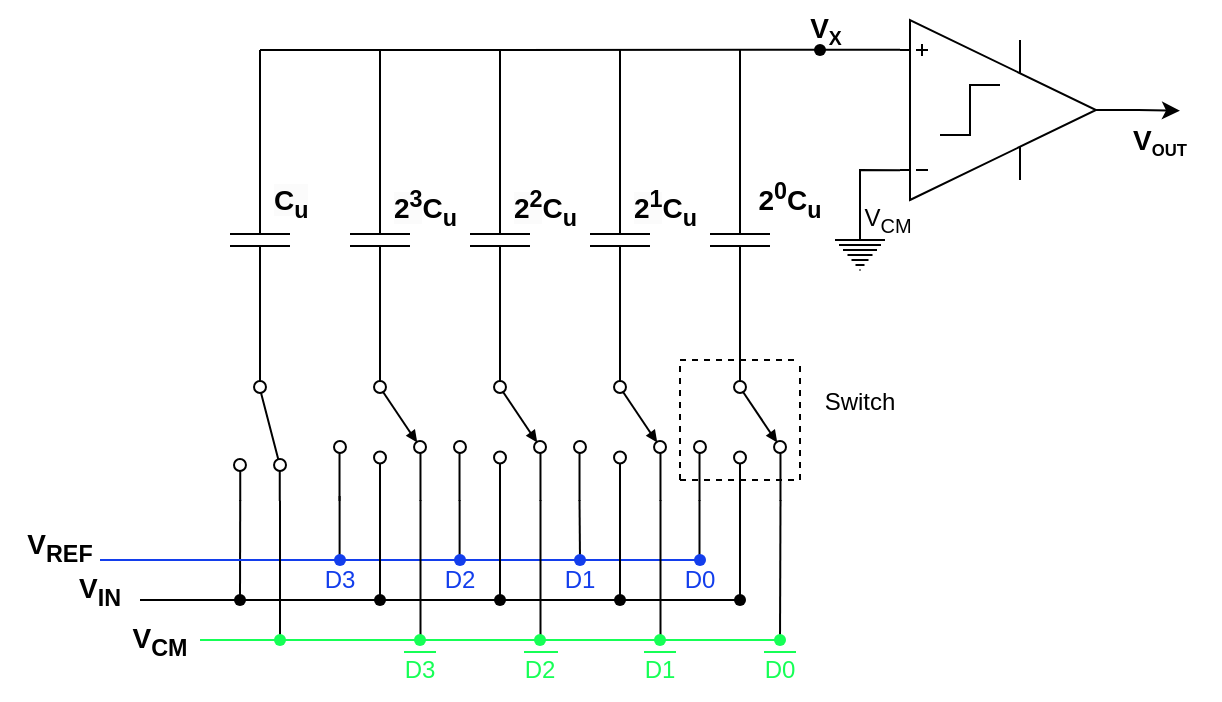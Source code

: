 <mxfile version="27.0.9">
  <diagram name="Page-1" id="mTC1QsROqi6mSTFqs6Pk">
    <mxGraphModel dx="719" dy="433" grid="1" gridSize="10" guides="1" tooltips="1" connect="1" arrows="1" fold="1" page="1" pageScale="1" pageWidth="1100" pageHeight="850" math="0" shadow="0">
      <root>
        <mxCell id="0" />
        <mxCell id="1" parent="0" />
        <mxCell id="d6QfkCUl4JZYpPH65CE_-106" style="edgeStyle=orthogonalEdgeStyle;rounded=0;orthogonalLoop=1;jettySize=auto;html=1;exitX=1;exitY=0.5;exitDx=0;exitDy=0;exitPerimeter=0;" edge="1" parent="1" source="d6QfkCUl4JZYpPH65CE_-1">
          <mxGeometry relative="1" as="geometry">
            <mxPoint x="940" y="245.333" as="targetPoint" />
          </mxGeometry>
        </mxCell>
        <mxCell id="d6QfkCUl4JZYpPH65CE_-1" value="" style="verticalLabelPosition=bottom;shadow=0;dashed=0;align=center;html=1;verticalAlign=top;shape=mxgraph.electrical.abstract.operational_amp_1;flipH=0;flipV=1;" vertex="1" parent="1">
          <mxGeometry x="800" y="200" width="98" height="90" as="geometry" />
        </mxCell>
        <mxCell id="d6QfkCUl4JZYpPH65CE_-3" value="" style="pointerEvents=1;verticalLabelPosition=bottom;shadow=0;dashed=0;align=center;html=1;verticalAlign=top;shape=mxgraph.electrical.capacitors.capacitor_1;rotation=90;" vertex="1" parent="1">
          <mxGeometry x="450" y="295" width="60" height="30" as="geometry" />
        </mxCell>
        <mxCell id="d6QfkCUl4JZYpPH65CE_-4" value="" style="pointerEvents=1;verticalLabelPosition=bottom;shadow=0;dashed=0;align=center;html=1;verticalAlign=top;shape=mxgraph.electrical.capacitors.capacitor_1;rotation=90;" vertex="1" parent="1">
          <mxGeometry x="510" y="295" width="60" height="30" as="geometry" />
        </mxCell>
        <mxCell id="d6QfkCUl4JZYpPH65CE_-5" value="" style="pointerEvents=1;verticalLabelPosition=bottom;shadow=0;dashed=0;align=center;html=1;verticalAlign=top;shape=mxgraph.electrical.capacitors.capacitor_1;rotation=90;" vertex="1" parent="1">
          <mxGeometry x="570" y="295" width="60" height="30" as="geometry" />
        </mxCell>
        <mxCell id="d6QfkCUl4JZYpPH65CE_-6" value="" style="pointerEvents=1;verticalLabelPosition=bottom;shadow=0;dashed=0;align=center;html=1;verticalAlign=top;shape=mxgraph.electrical.capacitors.capacitor_1;rotation=90;" vertex="1" parent="1">
          <mxGeometry x="630" y="295" width="60" height="30" as="geometry" />
        </mxCell>
        <mxCell id="d6QfkCUl4JZYpPH65CE_-7" value="" style="pointerEvents=1;verticalLabelPosition=bottom;shadow=0;dashed=0;align=center;html=1;verticalAlign=top;shape=mxgraph.electrical.capacitors.capacitor_1;rotation=90;" vertex="1" parent="1">
          <mxGeometry x="690" y="295" width="60" height="30" as="geometry" />
        </mxCell>
        <mxCell id="d6QfkCUl4JZYpPH65CE_-8" value="" style="endArrow=none;html=1;rounded=0;entryX=0;entryY=0.835;entryDx=0;entryDy=0;entryPerimeter=0;" edge="1" parent="1" target="d6QfkCUl4JZYpPH65CE_-1">
          <mxGeometry width="50" height="50" relative="1" as="geometry">
            <mxPoint x="480" y="215" as="sourcePoint" />
            <mxPoint x="390" y="310" as="targetPoint" />
          </mxGeometry>
        </mxCell>
        <mxCell id="d6QfkCUl4JZYpPH65CE_-10" value="" style="endArrow=none;html=1;rounded=0;exitX=0;exitY=0.5;exitDx=0;exitDy=0;exitPerimeter=0;" edge="1" parent="1">
          <mxGeometry width="50" height="50" relative="1" as="geometry">
            <mxPoint x="480" y="281" as="sourcePoint" />
            <mxPoint x="480" y="215" as="targetPoint" />
          </mxGeometry>
        </mxCell>
        <mxCell id="d6QfkCUl4JZYpPH65CE_-11" value="" style="endArrow=none;html=1;rounded=0;exitX=0;exitY=0.5;exitDx=0;exitDy=0;exitPerimeter=0;" edge="1" parent="1">
          <mxGeometry width="50" height="50" relative="1" as="geometry">
            <mxPoint x="540" y="280" as="sourcePoint" />
            <mxPoint x="540" y="215" as="targetPoint" />
          </mxGeometry>
        </mxCell>
        <mxCell id="d6QfkCUl4JZYpPH65CE_-12" value="" style="endArrow=none;html=1;rounded=0;exitX=0;exitY=0.5;exitDx=0;exitDy=0;exitPerimeter=0;" edge="1" parent="1">
          <mxGeometry width="50" height="50" relative="1" as="geometry">
            <mxPoint x="600" y="291" as="sourcePoint" />
            <mxPoint x="600" y="215" as="targetPoint" />
          </mxGeometry>
        </mxCell>
        <mxCell id="d6QfkCUl4JZYpPH65CE_-13" value="" style="endArrow=none;html=1;rounded=0;exitX=0;exitY=0.5;exitDx=0;exitDy=0;exitPerimeter=0;" edge="1" parent="1">
          <mxGeometry width="50" height="50" relative="1" as="geometry">
            <mxPoint x="660" y="286" as="sourcePoint" />
            <mxPoint x="660" y="215" as="targetPoint" />
          </mxGeometry>
        </mxCell>
        <mxCell id="d6QfkCUl4JZYpPH65CE_-14" value="" style="endArrow=none;html=1;rounded=0;exitX=0;exitY=0.5;exitDx=0;exitDy=0;exitPerimeter=0;" edge="1" parent="1">
          <mxGeometry width="50" height="50" relative="1" as="geometry">
            <mxPoint x="720" y="285" as="sourcePoint" />
            <mxPoint x="720" y="215" as="targetPoint" />
          </mxGeometry>
        </mxCell>
        <mxCell id="d6QfkCUl4JZYpPH65CE_-15" value="" style="pointerEvents=1;verticalLabelPosition=bottom;shadow=0;dashed=0;align=center;html=1;verticalAlign=top;shape=mxgraph.electrical.waveforms.step_1;" vertex="1" parent="1">
          <mxGeometry x="820" y="232.5" width="30" height="25" as="geometry" />
        </mxCell>
        <mxCell id="d6QfkCUl4JZYpPH65CE_-16" value="&lt;font style=&quot;font-size: 14px;&quot;&gt;&lt;b&gt;2&lt;sup style=&quot;&quot;&gt;0&lt;/sup&gt;&lt;/b&gt;&lt;/font&gt;&lt;b style=&quot;font-size: 14px;&quot;&gt;C&lt;sub&gt;u&lt;/sub&gt;&lt;/b&gt;" style="text;strokeColor=none;align=center;fillColor=none;html=1;verticalAlign=middle;whiteSpace=wrap;rounded=0;" vertex="1" parent="1">
          <mxGeometry x="715" y="275" width="60" height="30" as="geometry" />
        </mxCell>
        <mxCell id="d6QfkCUl4JZYpPH65CE_-17" value="&lt;b style=&quot;forced-color-adjust: none; color: rgb(0, 0, 0); font-family: Helvetica; font-size: 14px; font-style: normal; font-variant-ligatures: normal; font-variant-caps: normal; letter-spacing: normal; orphans: 2; text-align: center; text-indent: 0px; text-transform: none; widows: 2; word-spacing: 0px; -webkit-text-stroke-width: 0px; white-space: normal; background-color: rgb(251, 251, 251); text-decoration-thickness: initial; text-decoration-style: initial; text-decoration-color: initial;&quot;&gt;2&lt;sup&gt;1&lt;/sup&gt;&lt;/b&gt;&lt;b style=&quot;font-size: 14px; text-align: center;&quot;&gt;C&lt;sub&gt;u&lt;/sub&gt;&lt;/b&gt;" style="text;whiteSpace=wrap;html=1;" vertex="1" parent="1">
          <mxGeometry x="665" y="275" width="60" height="40" as="geometry" />
        </mxCell>
        <mxCell id="d6QfkCUl4JZYpPH65CE_-18" value="&lt;b style=&quot;forced-color-adjust: none; color: rgb(0, 0, 0); font-family: Helvetica; font-size: 14px; font-style: normal; font-variant-ligatures: normal; font-variant-caps: normal; letter-spacing: normal; orphans: 2; text-align: center; text-indent: 0px; text-transform: none; widows: 2; word-spacing: 0px; -webkit-text-stroke-width: 0px; white-space: normal; background-color: rgb(251, 251, 251); text-decoration-thickness: initial; text-decoration-style: initial; text-decoration-color: initial;&quot;&gt;2&lt;sup&gt;2&lt;/sup&gt;&lt;/b&gt;&lt;b style=&quot;font-size: 14px; text-align: center;&quot;&gt;C&lt;sub&gt;u&lt;/sub&gt;&lt;/b&gt;" style="text;whiteSpace=wrap;html=1;" vertex="1" parent="1">
          <mxGeometry x="605" y="275" width="60" height="40" as="geometry" />
        </mxCell>
        <mxCell id="d6QfkCUl4JZYpPH65CE_-19" value="&lt;b style=&quot;forced-color-adjust: none; color: rgb(0, 0, 0); font-family: Helvetica; font-size: 14px; font-style: normal; font-variant-ligatures: normal; font-variant-caps: normal; letter-spacing: normal; orphans: 2; text-align: center; text-indent: 0px; text-transform: none; widows: 2; word-spacing: 0px; -webkit-text-stroke-width: 0px; white-space: normal; background-color: rgb(251, 251, 251); text-decoration-thickness: initial; text-decoration-style: initial; text-decoration-color: initial;&quot;&gt;2&lt;sup&gt;3&lt;/sup&gt;&lt;/b&gt;&lt;b style=&quot;font-size: 14px; text-align: center;&quot;&gt;C&lt;sub&gt;u&lt;/sub&gt;&lt;/b&gt;" style="text;whiteSpace=wrap;html=1;" vertex="1" parent="1">
          <mxGeometry x="545" y="275" width="60" height="40" as="geometry" />
        </mxCell>
        <mxCell id="d6QfkCUl4JZYpPH65CE_-21" value="&lt;div style=&quot;text-align: center;&quot;&gt;&lt;span style=&quot;font-size: 14px; background-color: rgb(251, 251, 251);&quot;&gt;&lt;b&gt;C&lt;sub&gt;u&lt;/sub&gt;&lt;/b&gt;&lt;/span&gt;&lt;/div&gt;" style="text;whiteSpace=wrap;html=1;" vertex="1" parent="1">
          <mxGeometry x="485" y="275" width="45" height="35" as="geometry" />
        </mxCell>
        <mxCell id="d6QfkCUl4JZYpPH65CE_-24" value="" style="pointerEvents=1;verticalLabelPosition=bottom;shadow=0;dashed=0;align=center;html=1;verticalAlign=top;shape=mxgraph.electrical.electro-mechanical.selectorSwitch3Position2;elSwitchState=1;rotation=90;" vertex="1" parent="1">
          <mxGeometry x="502.5" y="380" width="75" height="46" as="geometry" />
        </mxCell>
        <mxCell id="d6QfkCUl4JZYpPH65CE_-25" value="" style="pointerEvents=1;verticalLabelPosition=bottom;shadow=0;dashed=0;align=center;html=1;verticalAlign=top;shape=mxgraph.electrical.electro-mechanical.selectorSwitch3Position2;elSwitchState=1;rotation=90;" vertex="1" parent="1">
          <mxGeometry x="562.5" y="380" width="75" height="46" as="geometry" />
        </mxCell>
        <mxCell id="d6QfkCUl4JZYpPH65CE_-26" value="" style="pointerEvents=1;verticalLabelPosition=bottom;shadow=0;dashed=0;align=center;html=1;verticalAlign=top;shape=mxgraph.electrical.electro-mechanical.selectorSwitch3Position2;elSwitchState=1;rotation=90;" vertex="1" parent="1">
          <mxGeometry x="622.5" y="380" width="75" height="46" as="geometry" />
        </mxCell>
        <mxCell id="d6QfkCUl4JZYpPH65CE_-27" value="" style="pointerEvents=1;verticalLabelPosition=bottom;shadow=0;dashed=0;align=center;html=1;verticalAlign=top;shape=mxgraph.electrical.electro-mechanical.selectorSwitch3Position2;elSwitchState=1;rotation=90;" vertex="1" parent="1">
          <mxGeometry x="682.5" y="380" width="75" height="46" as="geometry" />
        </mxCell>
        <mxCell id="d6QfkCUl4JZYpPH65CE_-29" value="" style="endArrow=none;html=1;rounded=0;exitX=1;exitY=0.5;exitDx=0;exitDy=0;exitPerimeter=0;" edge="1" parent="1">
          <mxGeometry width="50" height="50" relative="1" as="geometry">
            <mxPoint x="480" y="340" as="sourcePoint" />
            <mxPoint x="480" y="370" as="targetPoint" />
          </mxGeometry>
        </mxCell>
        <mxCell id="d6QfkCUl4JZYpPH65CE_-30" value="" style="endArrow=none;html=1;rounded=0;exitX=1;exitY=0.5;exitDx=0;exitDy=0;exitPerimeter=0;" edge="1" parent="1">
          <mxGeometry width="50" height="50" relative="1" as="geometry">
            <mxPoint x="540" y="340" as="sourcePoint" />
            <mxPoint x="540" y="370" as="targetPoint" />
          </mxGeometry>
        </mxCell>
        <mxCell id="d6QfkCUl4JZYpPH65CE_-31" value="" style="endArrow=none;html=1;rounded=0;exitX=1;exitY=0.5;exitDx=0;exitDy=0;exitPerimeter=0;" edge="1" parent="1">
          <mxGeometry width="50" height="50" relative="1" as="geometry">
            <mxPoint x="600" y="340" as="sourcePoint" />
            <mxPoint x="600" y="370" as="targetPoint" />
          </mxGeometry>
        </mxCell>
        <mxCell id="d6QfkCUl4JZYpPH65CE_-32" value="" style="endArrow=none;html=1;rounded=0;exitX=1;exitY=0.5;exitDx=0;exitDy=0;exitPerimeter=0;" edge="1" parent="1">
          <mxGeometry width="50" height="50" relative="1" as="geometry">
            <mxPoint x="660" y="340" as="sourcePoint" />
            <mxPoint x="660" y="370" as="targetPoint" />
          </mxGeometry>
        </mxCell>
        <mxCell id="d6QfkCUl4JZYpPH65CE_-33" value="" style="endArrow=none;html=1;rounded=0;exitX=1;exitY=0.5;exitDx=0;exitDy=0;exitPerimeter=0;" edge="1" parent="1">
          <mxGeometry width="50" height="50" relative="1" as="geometry">
            <mxPoint x="720" y="340" as="sourcePoint" />
            <mxPoint x="720" y="370" as="targetPoint" />
          </mxGeometry>
        </mxCell>
        <mxCell id="d6QfkCUl4JZYpPH65CE_-34" value="" style="endArrow=none;html=1;rounded=0;strokeColor=light-dark(#133eec, #ededed);" edge="1" parent="1" source="d6QfkCUl4JZYpPH65CE_-53">
          <mxGeometry width="50" height="50" relative="1" as="geometry">
            <mxPoint x="-100" y="470" as="sourcePoint" />
            <mxPoint x="700" y="470" as="targetPoint" />
          </mxGeometry>
        </mxCell>
        <mxCell id="d6QfkCUl4JZYpPH65CE_-35" value="" style="endArrow=none;html=1;rounded=0;" edge="1" parent="1" source="d6QfkCUl4JZYpPH65CE_-59" target="d6QfkCUl4JZYpPH65CE_-57">
          <mxGeometry width="50" height="50" relative="1" as="geometry">
            <mxPoint x="-100" y="490" as="sourcePoint" />
            <mxPoint x="740" y="490" as="targetPoint" />
          </mxGeometry>
        </mxCell>
        <mxCell id="d6QfkCUl4JZYpPH65CE_-36" value="" style="endArrow=none;html=1;rounded=0;strokeColor=#16FF56;" edge="1" parent="1" source="d6QfkCUl4JZYpPH65CE_-79">
          <mxGeometry width="50" height="50" relative="1" as="geometry">
            <mxPoint x="-100" y="510" as="sourcePoint" />
            <mxPoint x="740" y="510" as="targetPoint" />
          </mxGeometry>
        </mxCell>
        <mxCell id="d6QfkCUl4JZYpPH65CE_-38" value="" style="endArrow=none;html=1;rounded=0;" edge="1" parent="1" source="d6QfkCUl4JZYpPH65CE_-108">
          <mxGeometry width="50" height="50" relative="1" as="geometry">
            <mxPoint x="470.1" y="470" as="sourcePoint" />
            <mxPoint x="470.1" y="440" as="targetPoint" />
          </mxGeometry>
        </mxCell>
        <mxCell id="d6QfkCUl4JZYpPH65CE_-39" value="" style="endArrow=none;html=1;rounded=0;entryX=0.993;entryY=0.935;entryDx=0;entryDy=0;entryPerimeter=0;" edge="1" parent="1">
          <mxGeometry width="50" height="50" relative="1" as="geometry">
            <mxPoint x="519.8" y="470" as="sourcePoint" />
            <mxPoint x="519.8" y="438" as="targetPoint" />
          </mxGeometry>
        </mxCell>
        <mxCell id="d6QfkCUl4JZYpPH65CE_-40" value="" style="endArrow=none;html=1;rounded=0;entryX=0.992;entryY=0.936;entryDx=0;entryDy=0;entryPerimeter=0;" edge="1" parent="1">
          <mxGeometry width="50" height="50" relative="1" as="geometry">
            <mxPoint x="579.8" y="470" as="sourcePoint" />
            <mxPoint x="579.8" y="440" as="targetPoint" />
          </mxGeometry>
        </mxCell>
        <mxCell id="d6QfkCUl4JZYpPH65CE_-41" value="" style="endArrow=none;html=1;rounded=0;entryX=0.993;entryY=0.94;entryDx=0;entryDy=0;entryPerimeter=0;" edge="1" parent="1" target="d6QfkCUl4JZYpPH65CE_-26">
          <mxGeometry width="50" height="50" relative="1" as="geometry">
            <mxPoint x="640" y="470" as="sourcePoint" />
            <mxPoint x="640" y="400" as="targetPoint" />
          </mxGeometry>
        </mxCell>
        <mxCell id="d6QfkCUl4JZYpPH65CE_-42" value="" style="endArrow=none;html=1;rounded=0;entryX=0.998;entryY=0.946;entryDx=0;entryDy=0;entryPerimeter=0;" edge="1" parent="1">
          <mxGeometry width="50" height="50" relative="1" as="geometry">
            <mxPoint x="699.75" y="470" as="sourcePoint" />
            <mxPoint x="699.75" y="440" as="targetPoint" />
          </mxGeometry>
        </mxCell>
        <mxCell id="d6QfkCUl4JZYpPH65CE_-44" value="" style="endArrow=none;html=1;rounded=0;strokeColor=light-dark(#133eec, #ededed);" edge="1" parent="1">
          <mxGeometry width="50" height="50" relative="1" as="geometry">
            <mxPoint x="400" y="470" as="sourcePoint" />
            <mxPoint x="470" y="470" as="targetPoint" />
          </mxGeometry>
        </mxCell>
        <mxCell id="d6QfkCUl4JZYpPH65CE_-46" value="" style="endArrow=none;html=1;rounded=0;strokeColor=light-dark(#133eec, #ededed);" edge="1" parent="1" target="d6QfkCUl4JZYpPH65CE_-47">
          <mxGeometry width="50" height="50" relative="1" as="geometry">
            <mxPoint x="470" y="470" as="sourcePoint" />
            <mxPoint x="740" y="470" as="targetPoint" />
          </mxGeometry>
        </mxCell>
        <mxCell id="d6QfkCUl4JZYpPH65CE_-47" value="" style="shape=waypoint;sketch=0;fillStyle=solid;size=6;pointerEvents=1;points=[];fillColor=none;resizable=0;rotatable=0;perimeter=centerPerimeter;snapToPoint=1;strokeColor=light-dark(#133eec, #ededed);" vertex="1" parent="1">
          <mxGeometry x="510" y="460" width="20" height="20" as="geometry" />
        </mxCell>
        <mxCell id="d6QfkCUl4JZYpPH65CE_-48" value="" style="endArrow=none;html=1;rounded=0;strokeColor=light-dark(#133eec, #ededed);" edge="1" parent="1" source="d6QfkCUl4JZYpPH65CE_-47" target="d6QfkCUl4JZYpPH65CE_-49">
          <mxGeometry width="50" height="50" relative="1" as="geometry">
            <mxPoint x="520" y="470" as="sourcePoint" />
            <mxPoint x="740" y="470" as="targetPoint" />
          </mxGeometry>
        </mxCell>
        <mxCell id="d6QfkCUl4JZYpPH65CE_-49" value="" style="shape=waypoint;sketch=0;fillStyle=solid;size=6;pointerEvents=1;points=[];fillColor=none;resizable=0;rotatable=0;perimeter=centerPerimeter;snapToPoint=1;strokeColor=light-dark(#133eec, #ededed);" vertex="1" parent="1">
          <mxGeometry x="570" y="460" width="20" height="20" as="geometry" />
        </mxCell>
        <mxCell id="d6QfkCUl4JZYpPH65CE_-50" value="" style="endArrow=none;html=1;rounded=0;strokeColor=light-dark(#133eec, #ededed);" edge="1" parent="1" source="d6QfkCUl4JZYpPH65CE_-49" target="d6QfkCUl4JZYpPH65CE_-51">
          <mxGeometry width="50" height="50" relative="1" as="geometry">
            <mxPoint x="580" y="470" as="sourcePoint" />
            <mxPoint x="740" y="470" as="targetPoint" />
          </mxGeometry>
        </mxCell>
        <mxCell id="d6QfkCUl4JZYpPH65CE_-51" value="" style="shape=waypoint;sketch=0;fillStyle=solid;size=6;pointerEvents=1;points=[];fillColor=none;resizable=0;rotatable=0;perimeter=centerPerimeter;snapToPoint=1;strokeColor=light-dark(#133eec, #ededed);" vertex="1" parent="1">
          <mxGeometry x="630" y="460" width="20" height="20" as="geometry" />
        </mxCell>
        <mxCell id="d6QfkCUl4JZYpPH65CE_-52" value="" style="endArrow=none;html=1;rounded=0;strokeColor=light-dark(#133eec, #ededed);" edge="1" parent="1" source="d6QfkCUl4JZYpPH65CE_-51" target="d6QfkCUl4JZYpPH65CE_-53">
          <mxGeometry width="50" height="50" relative="1" as="geometry">
            <mxPoint x="640" y="470" as="sourcePoint" />
            <mxPoint x="740" y="470" as="targetPoint" />
          </mxGeometry>
        </mxCell>
        <mxCell id="d6QfkCUl4JZYpPH65CE_-53" value="" style="shape=waypoint;sketch=0;fillStyle=solid;size=6;pointerEvents=1;points=[];fillColor=none;resizable=0;rotatable=0;perimeter=centerPerimeter;snapToPoint=1;strokeColor=light-dark(#133eec, #ededed);" vertex="1" parent="1">
          <mxGeometry x="690" y="460" width="20" height="20" as="geometry" />
        </mxCell>
        <mxCell id="d6QfkCUl4JZYpPH65CE_-54" value="" style="endArrow=none;html=1;rounded=0;entryX=0.993;entryY=0.5;entryDx=0;entryDy=0;entryPerimeter=0;" edge="1" parent="1" target="d6QfkCUl4JZYpPH65CE_-27">
          <mxGeometry width="50" height="50" relative="1" as="geometry">
            <mxPoint x="720" y="490" as="sourcePoint" />
            <mxPoint x="620" y="400" as="targetPoint" />
          </mxGeometry>
        </mxCell>
        <mxCell id="d6QfkCUl4JZYpPH65CE_-55" value="" style="endArrow=none;html=1;rounded=0;entryX=0.993;entryY=0.5;entryDx=0;entryDy=0;entryPerimeter=0;" edge="1" parent="1" target="d6QfkCUl4JZYpPH65CE_-26">
          <mxGeometry width="50" height="50" relative="1" as="geometry">
            <mxPoint x="660" y="490" as="sourcePoint" />
            <mxPoint x="690" y="420" as="targetPoint" />
          </mxGeometry>
        </mxCell>
        <mxCell id="d6QfkCUl4JZYpPH65CE_-56" value="" style="endArrow=none;html=1;rounded=0;entryX=0.993;entryY=0.5;entryDx=0;entryDy=0;entryPerimeter=0;" edge="1" parent="1" target="d6QfkCUl4JZYpPH65CE_-25">
          <mxGeometry width="50" height="50" relative="1" as="geometry">
            <mxPoint x="600" y="490" as="sourcePoint" />
            <mxPoint x="690" y="420" as="targetPoint" />
          </mxGeometry>
        </mxCell>
        <mxCell id="d6QfkCUl4JZYpPH65CE_-57" value="" style="shape=waypoint;sketch=0;fillStyle=solid;size=6;pointerEvents=1;points=[];fillColor=none;resizable=0;rotatable=0;perimeter=centerPerimeter;snapToPoint=1;" vertex="1" parent="1">
          <mxGeometry x="710" y="480" width="20" height="20" as="geometry" />
        </mxCell>
        <mxCell id="d6QfkCUl4JZYpPH65CE_-58" value="" style="endArrow=none;html=1;rounded=0;" edge="1" parent="1" source="d6QfkCUl4JZYpPH65CE_-61" target="d6QfkCUl4JZYpPH65CE_-59">
          <mxGeometry width="50" height="50" relative="1" as="geometry">
            <mxPoint x="-100" y="490" as="sourcePoint" />
            <mxPoint x="740" y="490" as="targetPoint" />
          </mxGeometry>
        </mxCell>
        <mxCell id="d6QfkCUl4JZYpPH65CE_-59" value="" style="shape=waypoint;sketch=0;fillStyle=solid;size=6;pointerEvents=1;points=[];fillColor=none;resizable=0;rotatable=0;perimeter=centerPerimeter;snapToPoint=1;" vertex="1" parent="1">
          <mxGeometry x="650" y="480" width="20" height="20" as="geometry" />
        </mxCell>
        <mxCell id="d6QfkCUl4JZYpPH65CE_-60" value="" style="endArrow=none;html=1;rounded=0;" edge="1" parent="1" source="d6QfkCUl4JZYpPH65CE_-66" target="d6QfkCUl4JZYpPH65CE_-61">
          <mxGeometry width="50" height="50" relative="1" as="geometry">
            <mxPoint x="-100" y="490" as="sourcePoint" />
            <mxPoint x="660" y="490" as="targetPoint" />
          </mxGeometry>
        </mxCell>
        <mxCell id="d6QfkCUl4JZYpPH65CE_-61" value="" style="shape=waypoint;sketch=0;fillStyle=solid;size=6;pointerEvents=1;points=[];fillColor=none;resizable=0;rotatable=0;perimeter=centerPerimeter;snapToPoint=1;" vertex="1" parent="1">
          <mxGeometry x="590" y="480" width="20" height="20" as="geometry" />
        </mxCell>
        <mxCell id="d6QfkCUl4JZYpPH65CE_-62" value="" style="endArrow=none;html=1;rounded=0;entryX=0.993;entryY=0.5;entryDx=0;entryDy=0;entryPerimeter=0;" edge="1" parent="1" target="d6QfkCUl4JZYpPH65CE_-24">
          <mxGeometry width="50" height="50" relative="1" as="geometry">
            <mxPoint x="540" y="490" as="sourcePoint" />
            <mxPoint x="530" y="400" as="targetPoint" />
          </mxGeometry>
        </mxCell>
        <mxCell id="d6QfkCUl4JZYpPH65CE_-65" value="" style="endArrow=none;html=1;rounded=0;" edge="1" parent="1" target="d6QfkCUl4JZYpPH65CE_-66">
          <mxGeometry width="50" height="50" relative="1" as="geometry">
            <mxPoint x="480" y="490" as="sourcePoint" />
            <mxPoint x="600" y="490" as="targetPoint" />
          </mxGeometry>
        </mxCell>
        <mxCell id="d6QfkCUl4JZYpPH65CE_-66" value="" style="shape=waypoint;sketch=0;fillStyle=solid;size=6;pointerEvents=1;points=[];fillColor=none;resizable=0;rotatable=0;perimeter=centerPerimeter;snapToPoint=1;" vertex="1" parent="1">
          <mxGeometry x="530" y="480" width="20" height="20" as="geometry" />
        </mxCell>
        <mxCell id="d6QfkCUl4JZYpPH65CE_-67" value="" style="endArrow=none;html=1;rounded=0;" edge="1" parent="1">
          <mxGeometry width="50" height="50" relative="1" as="geometry">
            <mxPoint x="420" y="490" as="sourcePoint" />
            <mxPoint x="480" y="490" as="targetPoint" />
          </mxGeometry>
        </mxCell>
        <mxCell id="d6QfkCUl4JZYpPH65CE_-71" value="" style="endArrow=none;html=1;rounded=0;entryX=0.999;entryY=0.052;entryDx=0;entryDy=0;entryPerimeter=0;" edge="1" parent="1">
          <mxGeometry width="50" height="50" relative="1" as="geometry">
            <mxPoint x="490" y="510" as="sourcePoint" />
            <mxPoint x="490" y="440.425" as="targetPoint" />
          </mxGeometry>
        </mxCell>
        <mxCell id="d6QfkCUl4JZYpPH65CE_-72" value="" style="endArrow=none;html=1;rounded=0;entryX=0.999;entryY=0.052;entryDx=0;entryDy=0;entryPerimeter=0;" edge="1" parent="1">
          <mxGeometry width="50" height="50" relative="1" as="geometry">
            <mxPoint x="560.25" y="509.58" as="sourcePoint" />
            <mxPoint x="560.25" y="440.005" as="targetPoint" />
          </mxGeometry>
        </mxCell>
        <mxCell id="d6QfkCUl4JZYpPH65CE_-73" value="" style="endArrow=none;html=1;rounded=0;entryX=0.999;entryY=0.052;entryDx=0;entryDy=0;entryPerimeter=0;" edge="1" parent="1">
          <mxGeometry width="50" height="50" relative="1" as="geometry">
            <mxPoint x="620.25" y="509.58" as="sourcePoint" />
            <mxPoint x="620.25" y="440.005" as="targetPoint" />
          </mxGeometry>
        </mxCell>
        <mxCell id="d6QfkCUl4JZYpPH65CE_-74" value="" style="endArrow=none;html=1;rounded=0;entryX=0.999;entryY=0.052;entryDx=0;entryDy=0;entryPerimeter=0;" edge="1" parent="1">
          <mxGeometry width="50" height="50" relative="1" as="geometry">
            <mxPoint x="680.25" y="509.58" as="sourcePoint" />
            <mxPoint x="680.25" y="440.005" as="targetPoint" />
          </mxGeometry>
        </mxCell>
        <mxCell id="d6QfkCUl4JZYpPH65CE_-75" value="" style="endArrow=none;html=1;rounded=0;entryX=0.999;entryY=0.052;entryDx=0;entryDy=0;entryPerimeter=0;" edge="1" parent="1" source="d6QfkCUl4JZYpPH65CE_-77">
          <mxGeometry width="50" height="50" relative="1" as="geometry">
            <mxPoint x="740.25" y="510" as="sourcePoint" />
            <mxPoint x="740.25" y="440.005" as="targetPoint" />
          </mxGeometry>
        </mxCell>
        <mxCell id="d6QfkCUl4JZYpPH65CE_-76" value="" style="endArrow=none;html=1;rounded=0;entryDx=0;entryDy=0;entryPerimeter=0;strokeColor=#16FF56;" edge="1" parent="1" target="d6QfkCUl4JZYpPH65CE_-77">
          <mxGeometry width="50" height="50" relative="1" as="geometry">
            <mxPoint x="740.25" y="510" as="sourcePoint" />
            <mxPoint x="740.25" y="440.005" as="targetPoint" />
          </mxGeometry>
        </mxCell>
        <mxCell id="d6QfkCUl4JZYpPH65CE_-77" value="" style="shape=waypoint;sketch=0;fillStyle=solid;size=6;pointerEvents=1;points=[];fillColor=none;resizable=0;rotatable=0;perimeter=centerPerimeter;snapToPoint=1;strokeColor=#16FF56;" vertex="1" parent="1">
          <mxGeometry x="730" y="500" width="20" height="20" as="geometry" />
        </mxCell>
        <mxCell id="d6QfkCUl4JZYpPH65CE_-78" value="" style="endArrow=none;html=1;rounded=0;strokeColor=#16FF56;" edge="1" parent="1" source="d6QfkCUl4JZYpPH65CE_-81" target="d6QfkCUl4JZYpPH65CE_-79">
          <mxGeometry width="50" height="50" relative="1" as="geometry">
            <mxPoint x="-60" y="510" as="sourcePoint" />
            <mxPoint x="740" y="510" as="targetPoint" />
          </mxGeometry>
        </mxCell>
        <mxCell id="d6QfkCUl4JZYpPH65CE_-79" value="" style="shape=waypoint;sketch=0;fillStyle=solid;size=6;pointerEvents=1;points=[];fillColor=none;resizable=0;rotatable=0;perimeter=centerPerimeter;snapToPoint=1;gradientColor=none;strokeColor=#16FF56;" vertex="1" parent="1">
          <mxGeometry x="670" y="500" width="20" height="20" as="geometry" />
        </mxCell>
        <mxCell id="d6QfkCUl4JZYpPH65CE_-80" value="" style="endArrow=none;html=1;rounded=0;strokeColor=#16FF56;" edge="1" parent="1" source="d6QfkCUl4JZYpPH65CE_-83" target="d6QfkCUl4JZYpPH65CE_-81">
          <mxGeometry width="50" height="50" relative="1" as="geometry">
            <mxPoint x="-60" y="510" as="sourcePoint" />
            <mxPoint x="680" y="510" as="targetPoint" />
          </mxGeometry>
        </mxCell>
        <mxCell id="d6QfkCUl4JZYpPH65CE_-81" value="" style="shape=waypoint;sketch=0;fillStyle=solid;size=6;pointerEvents=1;points=[];fillColor=none;resizable=0;rotatable=0;perimeter=centerPerimeter;snapToPoint=1;strokeColor=#16FF56;" vertex="1" parent="1">
          <mxGeometry x="610" y="500" width="20" height="20" as="geometry" />
        </mxCell>
        <mxCell id="d6QfkCUl4JZYpPH65CE_-82" value="" style="endArrow=none;html=1;rounded=0;strokeColor=#16FF56;" edge="1" parent="1" source="d6QfkCUl4JZYpPH65CE_-84" target="d6QfkCUl4JZYpPH65CE_-83">
          <mxGeometry width="50" height="50" relative="1" as="geometry">
            <mxPoint x="-60" y="510" as="sourcePoint" />
            <mxPoint x="620" y="510" as="targetPoint" />
          </mxGeometry>
        </mxCell>
        <mxCell id="d6QfkCUl4JZYpPH65CE_-83" value="" style="shape=waypoint;sketch=0;fillStyle=solid;size=6;pointerEvents=1;points=[];fillColor=none;resizable=0;rotatable=0;perimeter=centerPerimeter;snapToPoint=1;strokeColor=#16FF56;" vertex="1" parent="1">
          <mxGeometry x="550" y="500" width="20" height="20" as="geometry" />
        </mxCell>
        <mxCell id="d6QfkCUl4JZYpPH65CE_-84" value="" style="shape=waypoint;sketch=0;fillStyle=solid;size=6;pointerEvents=1;points=[];fillColor=none;resizable=0;rotatable=0;perimeter=centerPerimeter;snapToPoint=1;strokeColor=#16FF56;" vertex="1" parent="1">
          <mxGeometry x="480" y="500" width="20" height="20" as="geometry" />
        </mxCell>
        <mxCell id="d6QfkCUl4JZYpPH65CE_-87" value="" style="endArrow=none;dashed=1;html=1;rounded=0;" edge="1" parent="1">
          <mxGeometry width="50" height="50" relative="1" as="geometry">
            <mxPoint x="690" y="370" as="sourcePoint" />
            <mxPoint x="750" y="370" as="targetPoint" />
          </mxGeometry>
        </mxCell>
        <mxCell id="d6QfkCUl4JZYpPH65CE_-88" value="" style="endArrow=none;dashed=1;html=1;rounded=0;" edge="1" parent="1">
          <mxGeometry width="50" height="50" relative="1" as="geometry">
            <mxPoint x="690" y="430" as="sourcePoint" />
            <mxPoint x="690" y="370" as="targetPoint" />
          </mxGeometry>
        </mxCell>
        <mxCell id="d6QfkCUl4JZYpPH65CE_-89" value="" style="endArrow=none;dashed=1;html=1;rounded=0;" edge="1" parent="1">
          <mxGeometry width="50" height="50" relative="1" as="geometry">
            <mxPoint x="690" y="430" as="sourcePoint" />
            <mxPoint x="750" y="430" as="targetPoint" />
          </mxGeometry>
        </mxCell>
        <mxCell id="d6QfkCUl4JZYpPH65CE_-90" value="" style="endArrow=none;dashed=1;html=1;rounded=0;" edge="1" parent="1">
          <mxGeometry width="50" height="50" relative="1" as="geometry">
            <mxPoint x="750" y="430" as="sourcePoint" />
            <mxPoint x="750" y="370" as="targetPoint" />
          </mxGeometry>
        </mxCell>
        <mxCell id="d6QfkCUl4JZYpPH65CE_-91" value="Switch" style="text;strokeColor=none;align=center;fillColor=none;html=1;verticalAlign=middle;whiteSpace=wrap;rounded=0;" vertex="1" parent="1">
          <mxGeometry x="750" y="376" width="60" height="30" as="geometry" />
        </mxCell>
        <mxCell id="d6QfkCUl4JZYpPH65CE_-93" value="" style="pointerEvents=1;verticalLabelPosition=bottom;shadow=0;dashed=0;align=center;html=1;verticalAlign=top;shape=mxgraph.electrical.signal_sources.protective_earth;" vertex="1" parent="1">
          <mxGeometry x="767.5" y="305" width="25" height="20" as="geometry" />
        </mxCell>
        <mxCell id="d6QfkCUl4JZYpPH65CE_-94" value="" style="endArrow=none;html=1;rounded=0;exitX=0.5;exitY=0;exitDx=0;exitDy=0;exitPerimeter=0;entryX=0;entryY=0.165;entryDx=0;entryDy=0;entryPerimeter=0;" edge="1" parent="1" source="d6QfkCUl4JZYpPH65CE_-93" target="d6QfkCUl4JZYpPH65CE_-1">
          <mxGeometry width="50" height="50" relative="1" as="geometry">
            <mxPoint x="770" y="310" as="sourcePoint" />
            <mxPoint x="770" y="240" as="targetPoint" />
            <Array as="points">
              <mxPoint x="780" y="275" />
            </Array>
          </mxGeometry>
        </mxCell>
        <mxCell id="d6QfkCUl4JZYpPH65CE_-95" value="V&lt;sub&gt;CM&lt;/sub&gt;" style="text;strokeColor=none;align=center;fillColor=none;html=1;verticalAlign=middle;whiteSpace=wrap;rounded=0;" vertex="1" parent="1">
          <mxGeometry x="780" y="295" width="27.5" height="10" as="geometry" />
        </mxCell>
        <mxCell id="d6QfkCUl4JZYpPH65CE_-96" value="&lt;span style=&quot;font-size: 14px;&quot;&gt;&lt;b&gt;V&lt;sub&gt;CM&lt;/sub&gt;&lt;/b&gt;&lt;/span&gt;" style="text;strokeColor=none;align=center;fillColor=none;html=1;verticalAlign=middle;whiteSpace=wrap;rounded=0;" vertex="1" parent="1">
          <mxGeometry x="400" y="495" width="60" height="30" as="geometry" />
        </mxCell>
        <mxCell id="d6QfkCUl4JZYpPH65CE_-97" value="&lt;b&gt;&lt;font style=&quot;font-size: 14px;&quot;&gt;V&lt;sub style=&quot;&quot;&gt;IN&lt;/sub&gt;&lt;/font&gt;&lt;/b&gt;" style="text;strokeColor=none;align=center;fillColor=none;html=1;verticalAlign=middle;whiteSpace=wrap;rounded=0;" vertex="1" parent="1">
          <mxGeometry x="370" y="470" width="60" height="30" as="geometry" />
        </mxCell>
        <mxCell id="d6QfkCUl4JZYpPH65CE_-98" value="&lt;b&gt;&lt;font style=&quot;font-size: 14px;&quot;&gt;V&lt;sub style=&quot;&quot;&gt;REF&lt;/sub&gt;&lt;/font&gt;&lt;/b&gt;" style="text;strokeColor=none;align=center;fillColor=none;html=1;verticalAlign=middle;whiteSpace=wrap;rounded=0;" vertex="1" parent="1">
          <mxGeometry x="350" y="448" width="60" height="30" as="geometry" />
        </mxCell>
        <mxCell id="d6QfkCUl4JZYpPH65CE_-99" value="" style="endArrow=none;html=1;rounded=0;strokeColor=#16FF56;" edge="1" parent="1">
          <mxGeometry width="50" height="50" relative="1" as="geometry">
            <mxPoint x="450" y="510" as="sourcePoint" />
            <mxPoint x="510" y="510" as="targetPoint" />
          </mxGeometry>
        </mxCell>
        <mxCell id="d6QfkCUl4JZYpPH65CE_-101" value="" style="html=1;shape=mxgraph.electrical.electro-mechanical.twoWaySwitch;aspect=fixed;elSwitchState=2;rotation=90;" vertex="1" parent="1">
          <mxGeometry x="442.5" y="390" width="75" height="26" as="geometry" />
        </mxCell>
        <mxCell id="d6QfkCUl4JZYpPH65CE_-103" value="" style="shape=waypoint;sketch=0;fillStyle=solid;size=6;pointerEvents=1;points=[];fillColor=none;resizable=0;rotatable=0;perimeter=centerPerimeter;snapToPoint=1;" vertex="1" parent="1">
          <mxGeometry x="750" y="205" width="20" height="20" as="geometry" />
        </mxCell>
        <mxCell id="d6QfkCUl4JZYpPH65CE_-105" value="&lt;b&gt;&lt;font style=&quot;font-size: 14px;&quot;&gt;V&lt;/font&gt;&lt;font style=&quot;font-size: 11.667px;&quot;&gt;&lt;sub&gt;X&lt;/sub&gt;&lt;/font&gt;&lt;/b&gt;" style="text;strokeColor=none;align=center;fillColor=none;html=1;verticalAlign=middle;whiteSpace=wrap;rounded=0;" vertex="1" parent="1">
          <mxGeometry x="732.5" y="190" width="60" height="30" as="geometry" />
        </mxCell>
        <mxCell id="d6QfkCUl4JZYpPH65CE_-107" value="&lt;b&gt;&lt;font style=&quot;font-size: 14px;&quot;&gt;V&lt;/font&gt;&lt;font size=&quot;1&quot; style=&quot;&quot;&gt;&lt;sub&gt;OUT&lt;/sub&gt;&lt;/font&gt;&lt;/b&gt;" style="text;strokeColor=none;align=center;fillColor=none;html=1;verticalAlign=middle;whiteSpace=wrap;rounded=0;" vertex="1" parent="1">
          <mxGeometry x="900" y="245" width="60" height="30" as="geometry" />
        </mxCell>
        <mxCell id="d6QfkCUl4JZYpPH65CE_-108" value="" style="shape=waypoint;sketch=0;fillStyle=solid;size=6;pointerEvents=1;points=[];fillColor=none;resizable=0;rotatable=0;perimeter=centerPerimeter;snapToPoint=1;" vertex="1" parent="1">
          <mxGeometry x="460" y="480" width="20" height="20" as="geometry" />
        </mxCell>
        <mxCell id="d6QfkCUl4JZYpPH65CE_-109" value="&lt;font style=&quot;color: light-dark(rgb(19, 62, 236), rgb(237, 237, 237));&quot;&gt;D3&lt;/font&gt;" style="text;strokeColor=none;align=center;fillColor=none;html=1;verticalAlign=middle;whiteSpace=wrap;rounded=0;" vertex="1" parent="1">
          <mxGeometry x="490" y="465" width="60" height="30" as="geometry" />
        </mxCell>
        <mxCell id="d6QfkCUl4JZYpPH65CE_-110" value="&lt;font style=&quot;color: light-dark(rgb(19, 62, 236), rgb(237, 237, 237));&quot;&gt;D2&lt;/font&gt;" style="text;strokeColor=none;align=center;fillColor=none;html=1;verticalAlign=middle;whiteSpace=wrap;rounded=0;" vertex="1" parent="1">
          <mxGeometry x="550" y="465" width="60" height="30" as="geometry" />
        </mxCell>
        <mxCell id="d6QfkCUl4JZYpPH65CE_-111" value="&lt;font style=&quot;color: light-dark(rgb(19, 62, 236), rgb(237, 237, 237));&quot;&gt;D1&lt;/font&gt;" style="text;strokeColor=none;align=center;fillColor=none;html=1;verticalAlign=middle;whiteSpace=wrap;rounded=0;" vertex="1" parent="1">
          <mxGeometry x="610" y="465" width="60" height="30" as="geometry" />
        </mxCell>
        <mxCell id="d6QfkCUl4JZYpPH65CE_-112" value="&lt;font style=&quot;color: light-dark(rgb(19, 62, 236), rgb(237, 237, 237));&quot;&gt;D0&lt;/font&gt;" style="text;strokeColor=none;align=center;fillColor=none;html=1;verticalAlign=middle;whiteSpace=wrap;rounded=0;" vertex="1" parent="1">
          <mxGeometry x="670" y="465" width="60" height="30" as="geometry" />
        </mxCell>
        <mxCell id="d6QfkCUl4JZYpPH65CE_-113" value="&lt;font style=&quot;color: rgb(22, 255, 86);&quot;&gt;D3&lt;/font&gt;" style="text;strokeColor=none;align=center;fillColor=none;html=1;verticalAlign=middle;whiteSpace=wrap;rounded=0;" vertex="1" parent="1">
          <mxGeometry x="530" y="510" width="60" height="30" as="geometry" />
        </mxCell>
        <mxCell id="d6QfkCUl4JZYpPH65CE_-115" value="&lt;font style=&quot;color: rgb(22, 255, 86);&quot;&gt;D2&lt;/font&gt;" style="text;strokeColor=none;align=center;fillColor=none;html=1;verticalAlign=middle;whiteSpace=wrap;rounded=0;" vertex="1" parent="1">
          <mxGeometry x="590" y="510" width="60" height="30" as="geometry" />
        </mxCell>
        <mxCell id="d6QfkCUl4JZYpPH65CE_-116" value="&lt;font style=&quot;color: rgb(22, 255, 86);&quot;&gt;D1&lt;/font&gt;" style="text;strokeColor=none;align=center;fillColor=none;html=1;verticalAlign=middle;whiteSpace=wrap;rounded=0;" vertex="1" parent="1">
          <mxGeometry x="650" y="510" width="60" height="30" as="geometry" />
        </mxCell>
        <mxCell id="d6QfkCUl4JZYpPH65CE_-117" value="&lt;font style=&quot;color: rgb(22, 255, 86);&quot;&gt;D0&lt;/font&gt;" style="text;strokeColor=none;align=center;fillColor=none;html=1;verticalAlign=middle;whiteSpace=wrap;rounded=0;" vertex="1" parent="1">
          <mxGeometry x="710" y="510" width="60" height="30" as="geometry" />
        </mxCell>
        <mxCell id="d6QfkCUl4JZYpPH65CE_-118" value="" style="endArrow=none;html=1;rounded=0;strokeColor=#16FF56;" edge="1" parent="1">
          <mxGeometry width="50" height="50" relative="1" as="geometry">
            <mxPoint x="552" y="516" as="sourcePoint" />
            <mxPoint x="568" y="516" as="targetPoint" />
          </mxGeometry>
        </mxCell>
        <mxCell id="d6QfkCUl4JZYpPH65CE_-119" value="" style="endArrow=none;html=1;rounded=0;strokeColor=#16FF56;" edge="1" parent="1">
          <mxGeometry width="50" height="50" relative="1" as="geometry">
            <mxPoint x="612" y="516" as="sourcePoint" />
            <mxPoint x="629" y="516" as="targetPoint" />
          </mxGeometry>
        </mxCell>
        <mxCell id="d6QfkCUl4JZYpPH65CE_-120" value="" style="endArrow=none;html=1;rounded=0;strokeColor=#16FF56;" edge="1" parent="1">
          <mxGeometry width="50" height="50" relative="1" as="geometry">
            <mxPoint x="672" y="516" as="sourcePoint" />
            <mxPoint x="688" y="516" as="targetPoint" />
          </mxGeometry>
        </mxCell>
        <mxCell id="d6QfkCUl4JZYpPH65CE_-121" value="" style="endArrow=none;html=1;rounded=0;strokeColor=#16FF56;" edge="1" parent="1">
          <mxGeometry width="50" height="50" relative="1" as="geometry">
            <mxPoint x="732" y="516" as="sourcePoint" />
            <mxPoint x="748" y="516" as="targetPoint" />
          </mxGeometry>
        </mxCell>
      </root>
    </mxGraphModel>
  </diagram>
</mxfile>
